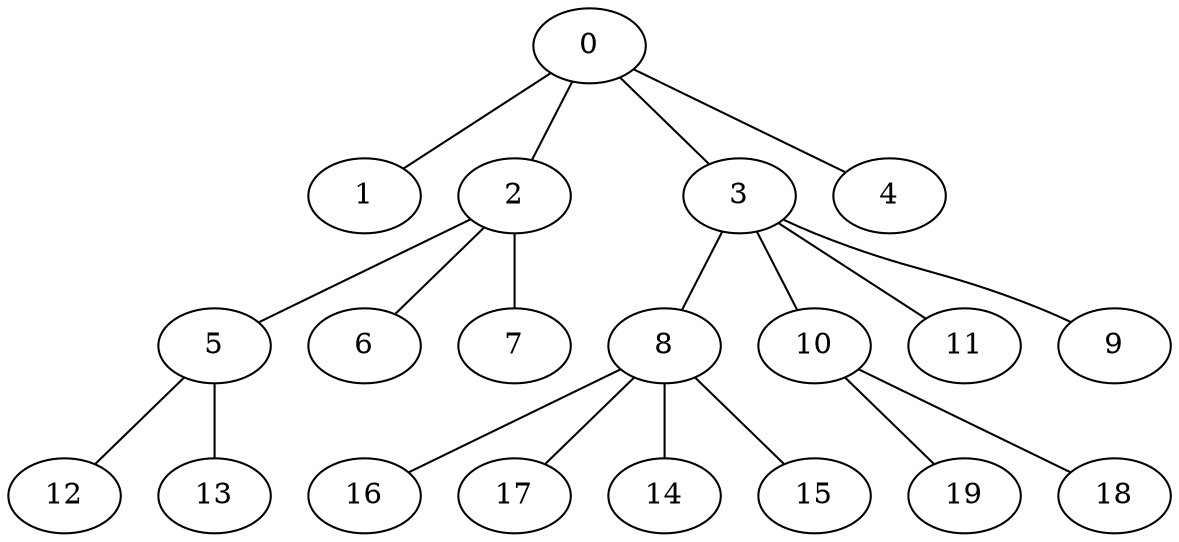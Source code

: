 
graph graphname {
    0 -- 1
0 -- 2
0 -- 3
0 -- 4
2 -- 5
2 -- 6
2 -- 7
3 -- 8
3 -- 10
3 -- 11
3 -- 9
5 -- 12
5 -- 13
8 -- 16
8 -- 17
8 -- 14
8 -- 15
10 -- 19
10 -- 18

}
